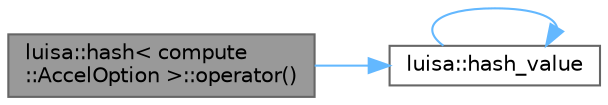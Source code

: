 digraph "luisa::hash&lt; compute::AccelOption &gt;::operator()"
{
 // LATEX_PDF_SIZE
  bgcolor="transparent";
  edge [fontname=Helvetica,fontsize=10,labelfontname=Helvetica,labelfontsize=10];
  node [fontname=Helvetica,fontsize=10,shape=box,height=0.2,width=0.4];
  rankdir="LR";
  Node1 [id="Node000001",label="luisa::hash\< compute\l::AccelOption \>::operator()",height=0.2,width=0.4,color="gray40", fillcolor="grey60", style="filled", fontcolor="black",tooltip=" "];
  Node1 -> Node2 [id="edge1_Node000001_Node000002",color="steelblue1",style="solid",tooltip=" "];
  Node2 [id="Node000002",label="luisa::hash_value",height=0.2,width=0.4,color="grey40", fillcolor="white", style="filled",URL="$namespaceluisa.html#a448fa5ab8bb8ff5e97f093f42993cb9a",tooltip=" "];
  Node2 -> Node2 [id="edge2_Node000002_Node000002",color="steelblue1",style="solid",tooltip=" "];
}
